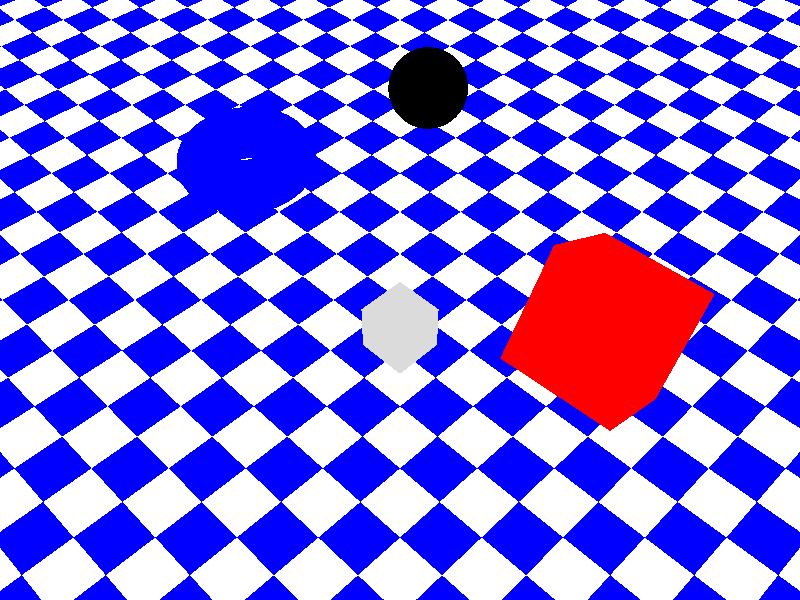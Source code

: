 #version 3.7;
global_settings { assumed_gamma 1.2 } 

#include "colors.inc"
#include "textures.inc"
#include "shapes.inc"
#include "metals.inc"
#include "glass.inc"

#include "woods.inc" 


camera {
   location <10,15,10>//location <-5, 10, -15>
   angle 45 // direction <0, 0,  1.7>
   right x*image_width/image_height
   look_at <0,0,0>
}

// Uncomment the area lights only if you've got lots of time.
#declare Dist=160.0;
light_source {< -50, 25, -50> color White
     fade_distance Dist fade_power 2
//   area_light <-40, 0, -40>, <40, 0, 40>, 3, 3
//   adaptive 1
//   jitter
}
light_source {< 50, 10,  -4> color Gray30
     fade_distance Dist fade_power 2
//   area_light <-20, 0, -20>, <20, 0, 20>, 3, 3
//   adaptive 1
//   jitter
}
light_source {< 0, 100,  0> color Gray30
     fade_distance Dist fade_power 2
//   area_light <-30, 0, -30>, <30, 0, 30>, 3, 3
//   adaptive 1
//   jitter
}

plane { <0,1,0> // normal vector
      , 0 // distance from origin
  pigment {
    checker color White, color Blue
  }
}

// DEFINIMOS LA ESFERA
sphere {<-5,1,-4>, 1 texture{pigment{color Black transmit .5 }finish{phong .8}} interior {ior 1.0}}              

box {< 1,1,1>, <2,2,2> texture{pigment{color Gray transmit .5 }finish{phong .2}} interior {ior 5.0}}

//DEFINIMOS LA CAJA
box {
<0,0,0>,
<2,2,2>

translate<2,2,4>
texture{pigment{color Red filter 1 }finish{phong .8}} interior {ior 1.0}
//rotate <0,20,0> //Rotar 20 grados respecto a eje Y
//El sentido de los giros se hacen usando la regla de la mano izquierda
rotate y*-5 //-15 grados en y
rotate z*30 //30 grados en z
}                       


//DEFINIMOS EL TOROIDE

torus { 1, 0.6 // radio externo y grosor del toro
translate 1*y //Trasladar 2 unidades en eje Y
texture{pigment{color Blue transmit .5 }finish{phong .8}} interior {ior 1.0}
translate <clock, 0, -5>
}                                          

